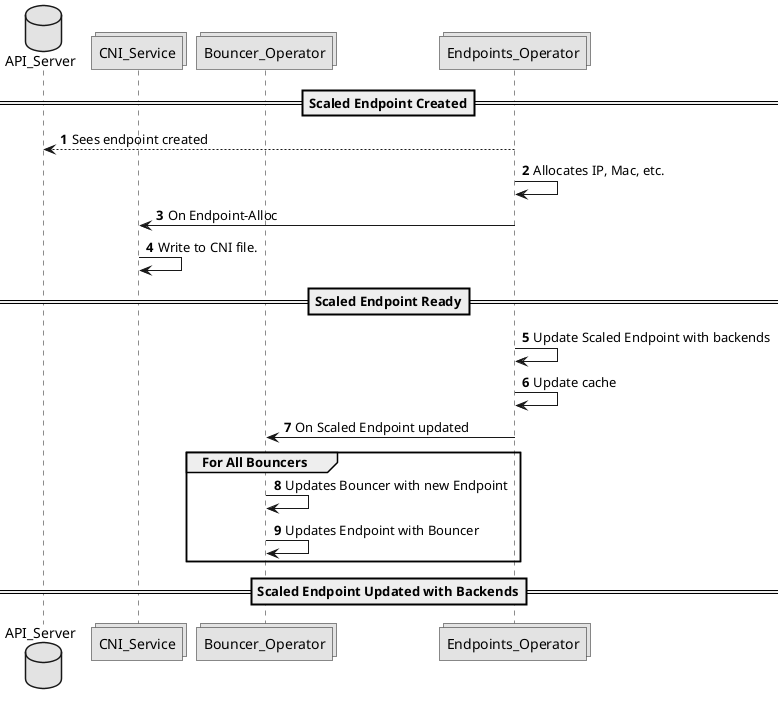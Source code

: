 @startuml

skinparam monochrome true
autonumber

database API_Server
collections CNI_Service
collections Bouncer_Operator
collections Endpoints_Operator

==Scaled Endpoint Created==
Endpoints_Operator --> API_Server: Sees endpoint created
Endpoints_Operator -> Endpoints_Operator: Allocates IP, Mac, etc.
Endpoints_Operator -> CNI_Service: On Endpoint-Alloc
CNI_Service -> CNI_Service: Write to CNI file.
== Scaled Endpoint Ready==

Endpoints_Operator -> Endpoints_Operator: Update Scaled Endpoint with backends
Endpoints_Operator -> Endpoints_Operator: Update cache
Endpoints_Operator -> Bouncer_Operator: On Scaled Endpoint updated
group For All Bouncers
Bouncer_Operator -> Bouncer_Operator: Updates Bouncer with new Endpoint
Bouncer_Operator -> Bouncer_Operator: Updates Endpoint with Bouncer
end

== Scaled Endpoint Updated with Backends==
@enduml
